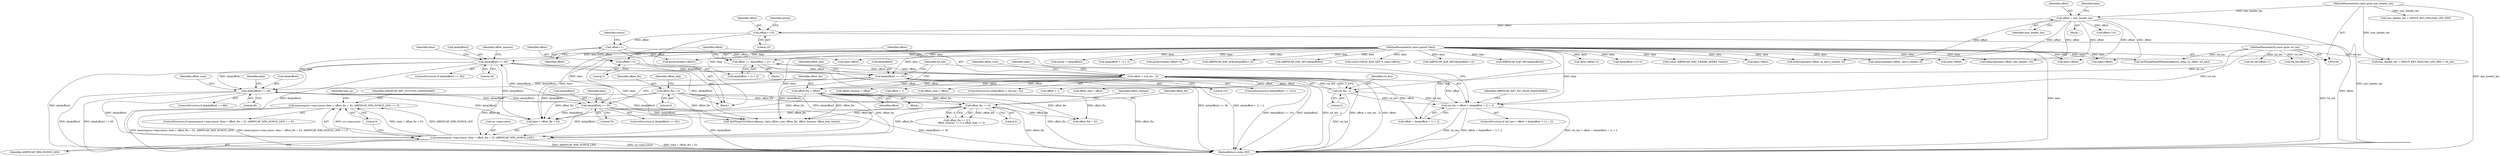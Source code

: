 digraph "0_wireshark_9b0b20b8d5f8c9f7839d58ff6c5900f7e19283b4@API" {
"1000718" [label="(Call,memcmp(sa->wpa.nonce, data + offset_fte + 52, AIRPDCAP_WPA_NONCE_LEN) == 0)"];
"1000719" [label="(Call,memcmp(sa->wpa.nonce, data + offset_fte + 52, AIRPDCAP_WPA_NONCE_LEN))"];
"1000578" [label="(Call,data[offset] == 56)"];
"1000567" [label="(Call,data[offset] == 55)"];
"1000556" [label="(Call,data[offset] == 48)"];
"1000589" [label="(Call,data[offset] == 101)"];
"1000148" [label="(MethodParameterIn,const guint8 *data)"];
"1000628" [label="(Call,offset_fte == 0)"];
"1000488" [label="(Call,offset_fte = 0)"];
"1000573" [label="(Call,offset_fte = offset)"];
"1000549" [label="(Call,offset < (tot_len - 2))"];
"1000613" [label="(Call,offset += data[offset + 1] + 2)"];
"1000545" [label="(Call,offset+=5)"];
"1000526" [label="(Call,offset++)"];
"1000503" [label="(Call,offset+=10)"];
"1000174" [label="(Call,offset = mac_header_len)"];
"1000149" [label="(MethodParameterIn,const guint mac_header_len)"];
"1000551" [label="(Call,tot_len - 2)"];
"1000599" [label="(Call,tot_len < offset + data[offset + 1] + 2)"];
"1000150" [label="(MethodParameterIn,const guint tot_len)"];
"1000574" [label="(Identifier,offset_fte)"];
"1000527" [label="(Identifier,offset)"];
"1000182" [label="(Identifier,data)"];
"1000575" [label="(Identifier,offset)"];
"1000734" [label="(Identifier,AIRPDCAP_RET_SUCCESS_HANDSHAKE)"];
"1000221" [label="(Call,data+offset+2)"];
"1000568" [label="(Call,data[offset])"];
"1000556" [label="(Call,data[offset] == 48)"];
"1000598" [label="(ControlStructure,if (tot_len < offset + data[offset + 1] + 2))"];
"1000478" [label="(Block,)"];
"1000204" [label="(Call,data[offset+1]!=3)"];
"1000599" [label="(Call,tot_len < offset + data[offset + 1] + 2)"];
"1000463" [label="(Call,tot_len-offset+1)"];
"1000555" [label="(ControlStructure,if (data[offset] == 48))"];
"1000545" [label="(Call,offset+=5)"];
"1000175" [label="(Identifier,offset)"];
"1000571" [label="(Literal,55)"];
"1000488" [label="(Call,offset_fte = 0)"];
"1000588" [label="(ControlStructure,if (data[offset] == 101))"];
"1000612" [label="(Identifier,AIRPDCAP_RET_NO_VALID_HANDSHAKE)"];
"1000585" [label="(Identifier,offset_timeout)"];
"1000504" [label="(Identifier,offset)"];
"1000596" [label="(Identifier,offset_link)"];
"1000584" [label="(Call,offset_timeout = offset)"];
"1000784" [label="(MethodReturn,static INT)"];
"1000613" [label="(Call,offset += data[offset + 1] + 2)"];
"1000625" [label="(Identifier,offset_rsne)"];
"1000507" [label="(Identifier,action)"];
"1000382" [label="(Call,(const AIRPDCAP_MAC_FRAME_ADDR4 *)(data))"];
"1000148" [label="(MethodParameterIn,const guint8 *data)"];
"1000554" [label="(Block,)"];
"1000739" [label="(Identifier,tmp_sa)"];
"1000577" [label="(ControlStructure,if (data[offset] == 56))"];
"1000549" [label="(Call,offset < (tot_len - 2))"];
"1000606" [label="(Call,offset + 1)"];
"1000629" [label="(Identifier,offset_fte)"];
"1000569" [label="(Identifier,data)"];
"1000200" [label="(Call,offset+=8)"];
"1000505" [label="(Literal,10)"];
"1000150" [label="(MethodParameterIn,const guint tot_len)"];
"1000189" [label="(Call,data+offset)"];
"1000229" [label="(Call,tot_len-offset-4)"];
"1000591" [label="(Identifier,data)"];
"1000546" [label="(Identifier,offset)"];
"1000725" [label="(Call,data + offset_fte + 52)"];
"1000628" [label="(Call,offset_fte == 0)"];
"1000727" [label="(Call,offset_fte + 52)"];
"1000253" [label="(Call,data+offset)"];
"1000600" [label="(Identifier,tot_len)"];
"1000718" [label="(Call,memcmp(sa->wpa.nonce, data + offset_fte + 52, AIRPDCAP_WPA_NONCE_LEN) == 0)"];
"1000582" [label="(Literal,56)"];
"1000552" [label="(Identifier,tot_len)"];
"1000730" [label="(Identifier,AIRPDCAP_WPA_NONCE_LEN)"];
"1000615" [label="(Call,data[offset + 1] + 2)"];
"1000627" [label="(Call,offset_fte == 0 ||\n            offset_timeout == 0 || offset_link == 0)"];
"1000493" [label="(Identifier,offset_link)"];
"1000506" [label="(Call,action = data[offset])"];
"1000551" [label="(Call,tot_len - 2)"];
"1000580" [label="(Identifier,data)"];
"1000562" [label="(Call,offset_rsne = offset)"];
"1000603" [label="(Call,data[offset + 1] + 2)"];
"1000220" [label="(Call,pntoh16(data+offset+2))"];
"1000566" [label="(ControlStructure,if (data[offset] == 55))"];
"1000578" [label="(Call,data[offset] == 56)"];
"1000589" [label="(Call,data[offset] == 101)"];
"1000188" [label="(Call,memcmp(data+offset, bt_dot1x_header, 8))"];
"1000176" [label="(Identifier,mac_header_len)"];
"1000547" [label="(Literal,5)"];
"1000180" [label="(Call,memcmp(data+offset, dot1x_header, 8))"];
"1000601" [label="(Call,offset + data[offset + 1] + 2)"];
"1000630" [label="(Literal,0)"];
"1000331" [label="(Call,AIRPDCAP_EAP_ACK(data[offset+1]))"];
"1000346" [label="(Call,AIRPDCAP_EAP_SEC(data[offset]))"];
"1000548" [label="(ControlStructure,while(offset < (tot_len - 2)))"];
"1000526" [label="(Call,offset++)"];
"1000558" [label="(Identifier,data)"];
"1000618" [label="(Call,offset + 1)"];
"1000503" [label="(Call,offset+=10)"];
"1000550" [label="(Identifier,offset)"];
"1000471" [label="(Call,memcmp(data+offset, tdls_header, 10))"];
"1000595" [label="(Call,offset_link = offset)"];
"1000633" [label="(Identifier,offset_timeout)"];
"1000731" [label="(Literal,0)"];
"1000181" [label="(Call,data+offset)"];
"1000251" [label="(Call,(const EAPOL_RSN_KEY *) (data+offset))"];
"1000573" [label="(Call,offset_fte = offset)"];
"1000490" [label="(Literal,0)"];
"1000567" [label="(Call,data[offset] == 55)"];
"1000553" [label="(Literal,2)"];
"1000530" [label="(Call,pntoh16(data+offset))"];
"1000307" [label="(Call,mac_header_len + GROUP_KEY_PAYLOAD_LEN_MIN > tot_len)"];
"1000760" [label="(Call,AirPDcapTDLSDeriveKey(sa, data, offset_rsne, offset_fte, offset_timeout, offset_link, action))"];
"1000560" [label="(Literal,48)"];
"1000529" [label="(Identifier,status)"];
"1000149" [label="(MethodParameterIn,const guint mac_header_len)"];
"1000579" [label="(Call,data[offset])"];
"1000717" [label="(ControlStructure,if (memcmp(sa->wpa.nonce, data + offset_fte + 52, AIRPDCAP_WPA_NONCE_LEN) == 0))"];
"1000322" [label="(Call,AIRPDCAP_EAP_KEY(data[offset+1]))"];
"1000152" [label="(Block,)"];
"1000174" [label="(Call,offset = mac_header_len)"];
"1000614" [label="(Identifier,offset)"];
"1000308" [label="(Call,mac_header_len + GROUP_KEY_PAYLOAD_LEN_MIN)"];
"1000472" [label="(Call,data+offset)"];
"1000720" [label="(Call,sa->wpa.nonce)"];
"1000557" [label="(Call,data[offset])"];
"1000340" [label="(Call,AIRPDCAP_EAP_MIC(data[offset]))"];
"1000531" [label="(Call,data+offset)"];
"1000593" [label="(Literal,101)"];
"1000590" [label="(Call,data[offset])"];
"1000563" [label="(Identifier,offset_rsne)"];
"1000719" [label="(Call,memcmp(sa->wpa.nonce, data + offset_fte + 52, AIRPDCAP_WPA_NONCE_LEN))"];
"1000297" [label="(Call,AirPDcapRsna4WHandshake(ctx, data, sa, offset, tot_len))"];
"1000489" [label="(Identifier,offset_fte)"];
"1000572" [label="(Block,)"];
"1000718" -> "1000717"  [label="AST: "];
"1000718" -> "1000731"  [label="CFG: "];
"1000719" -> "1000718"  [label="AST: "];
"1000731" -> "1000718"  [label="AST: "];
"1000734" -> "1000718"  [label="CFG: "];
"1000739" -> "1000718"  [label="CFG: "];
"1000718" -> "1000784"  [label="DDG: memcmp(sa->wpa.nonce, data + offset_fte + 52, AIRPDCAP_WPA_NONCE_LEN)"];
"1000718" -> "1000784"  [label="DDG: memcmp(sa->wpa.nonce, data + offset_fte + 52, AIRPDCAP_WPA_NONCE_LEN) == 0"];
"1000719" -> "1000718"  [label="DDG: sa->wpa.nonce"];
"1000719" -> "1000718"  [label="DDG: data + offset_fte + 52"];
"1000719" -> "1000718"  [label="DDG: AIRPDCAP_WPA_NONCE_LEN"];
"1000719" -> "1000730"  [label="CFG: "];
"1000720" -> "1000719"  [label="AST: "];
"1000725" -> "1000719"  [label="AST: "];
"1000730" -> "1000719"  [label="AST: "];
"1000731" -> "1000719"  [label="CFG: "];
"1000719" -> "1000784"  [label="DDG: AIRPDCAP_WPA_NONCE_LEN"];
"1000719" -> "1000784"  [label="DDG: sa->wpa.nonce"];
"1000719" -> "1000784"  [label="DDG: data + offset_fte + 52"];
"1000578" -> "1000719"  [label="DDG: data[offset]"];
"1000567" -> "1000719"  [label="DDG: data[offset]"];
"1000589" -> "1000719"  [label="DDG: data[offset]"];
"1000556" -> "1000719"  [label="DDG: data[offset]"];
"1000148" -> "1000719"  [label="DDG: data"];
"1000628" -> "1000719"  [label="DDG: offset_fte"];
"1000488" -> "1000719"  [label="DDG: offset_fte"];
"1000573" -> "1000719"  [label="DDG: offset_fte"];
"1000578" -> "1000577"  [label="AST: "];
"1000578" -> "1000582"  [label="CFG: "];
"1000579" -> "1000578"  [label="AST: "];
"1000582" -> "1000578"  [label="AST: "];
"1000585" -> "1000578"  [label="CFG: "];
"1000591" -> "1000578"  [label="CFG: "];
"1000578" -> "1000784"  [label="DDG: data[offset]"];
"1000578" -> "1000784"  [label="DDG: data[offset] == 56"];
"1000578" -> "1000556"  [label="DDG: data[offset]"];
"1000567" -> "1000578"  [label="DDG: data[offset]"];
"1000148" -> "1000578"  [label="DDG: data"];
"1000578" -> "1000589"  [label="DDG: data[offset]"];
"1000578" -> "1000725"  [label="DDG: data[offset]"];
"1000578" -> "1000760"  [label="DDG: data[offset]"];
"1000567" -> "1000566"  [label="AST: "];
"1000567" -> "1000571"  [label="CFG: "];
"1000568" -> "1000567"  [label="AST: "];
"1000571" -> "1000567"  [label="AST: "];
"1000574" -> "1000567"  [label="CFG: "];
"1000580" -> "1000567"  [label="CFG: "];
"1000567" -> "1000784"  [label="DDG: data[offset]"];
"1000567" -> "1000784"  [label="DDG: data[offset] == 55"];
"1000567" -> "1000556"  [label="DDG: data[offset]"];
"1000556" -> "1000567"  [label="DDG: data[offset]"];
"1000148" -> "1000567"  [label="DDG: data"];
"1000567" -> "1000725"  [label="DDG: data[offset]"];
"1000567" -> "1000760"  [label="DDG: data[offset]"];
"1000556" -> "1000555"  [label="AST: "];
"1000556" -> "1000560"  [label="CFG: "];
"1000557" -> "1000556"  [label="AST: "];
"1000560" -> "1000556"  [label="AST: "];
"1000563" -> "1000556"  [label="CFG: "];
"1000569" -> "1000556"  [label="CFG: "];
"1000556" -> "1000784"  [label="DDG: data[offset]"];
"1000556" -> "1000784"  [label="DDG: data[offset] == 48"];
"1000589" -> "1000556"  [label="DDG: data[offset]"];
"1000148" -> "1000556"  [label="DDG: data"];
"1000556" -> "1000725"  [label="DDG: data[offset]"];
"1000556" -> "1000760"  [label="DDG: data[offset]"];
"1000589" -> "1000588"  [label="AST: "];
"1000589" -> "1000593"  [label="CFG: "];
"1000590" -> "1000589"  [label="AST: "];
"1000593" -> "1000589"  [label="AST: "];
"1000596" -> "1000589"  [label="CFG: "];
"1000600" -> "1000589"  [label="CFG: "];
"1000589" -> "1000784"  [label="DDG: data[offset] == 101"];
"1000589" -> "1000784"  [label="DDG: data[offset]"];
"1000148" -> "1000589"  [label="DDG: data"];
"1000589" -> "1000725"  [label="DDG: data[offset]"];
"1000589" -> "1000760"  [label="DDG: data[offset]"];
"1000148" -> "1000146"  [label="AST: "];
"1000148" -> "1000784"  [label="DDG: data"];
"1000148" -> "1000180"  [label="DDG: data"];
"1000148" -> "1000181"  [label="DDG: data"];
"1000148" -> "1000188"  [label="DDG: data"];
"1000148" -> "1000189"  [label="DDG: data"];
"1000148" -> "1000204"  [label="DDG: data"];
"1000148" -> "1000220"  [label="DDG: data"];
"1000148" -> "1000221"  [label="DDG: data"];
"1000148" -> "1000251"  [label="DDG: data"];
"1000148" -> "1000253"  [label="DDG: data"];
"1000148" -> "1000297"  [label="DDG: data"];
"1000148" -> "1000322"  [label="DDG: data"];
"1000148" -> "1000331"  [label="DDG: data"];
"1000148" -> "1000340"  [label="DDG: data"];
"1000148" -> "1000346"  [label="DDG: data"];
"1000148" -> "1000382"  [label="DDG: data"];
"1000148" -> "1000471"  [label="DDG: data"];
"1000148" -> "1000472"  [label="DDG: data"];
"1000148" -> "1000506"  [label="DDG: data"];
"1000148" -> "1000530"  [label="DDG: data"];
"1000148" -> "1000531"  [label="DDG: data"];
"1000148" -> "1000599"  [label="DDG: data"];
"1000148" -> "1000601"  [label="DDG: data"];
"1000148" -> "1000603"  [label="DDG: data"];
"1000148" -> "1000613"  [label="DDG: data"];
"1000148" -> "1000615"  [label="DDG: data"];
"1000148" -> "1000725"  [label="DDG: data"];
"1000148" -> "1000760"  [label="DDG: data"];
"1000628" -> "1000627"  [label="AST: "];
"1000628" -> "1000630"  [label="CFG: "];
"1000629" -> "1000628"  [label="AST: "];
"1000630" -> "1000628"  [label="AST: "];
"1000633" -> "1000628"  [label="CFG: "];
"1000627" -> "1000628"  [label="CFG: "];
"1000628" -> "1000784"  [label="DDG: offset_fte"];
"1000628" -> "1000627"  [label="DDG: offset_fte"];
"1000628" -> "1000627"  [label="DDG: 0"];
"1000488" -> "1000628"  [label="DDG: offset_fte"];
"1000573" -> "1000628"  [label="DDG: offset_fte"];
"1000628" -> "1000725"  [label="DDG: offset_fte"];
"1000628" -> "1000727"  [label="DDG: offset_fte"];
"1000628" -> "1000760"  [label="DDG: offset_fte"];
"1000488" -> "1000478"  [label="AST: "];
"1000488" -> "1000490"  [label="CFG: "];
"1000489" -> "1000488"  [label="AST: "];
"1000490" -> "1000488"  [label="AST: "];
"1000493" -> "1000488"  [label="CFG: "];
"1000488" -> "1000784"  [label="DDG: offset_fte"];
"1000488" -> "1000725"  [label="DDG: offset_fte"];
"1000488" -> "1000727"  [label="DDG: offset_fte"];
"1000488" -> "1000760"  [label="DDG: offset_fte"];
"1000573" -> "1000572"  [label="AST: "];
"1000573" -> "1000575"  [label="CFG: "];
"1000574" -> "1000573"  [label="AST: "];
"1000575" -> "1000573"  [label="AST: "];
"1000600" -> "1000573"  [label="CFG: "];
"1000573" -> "1000784"  [label="DDG: offset_fte"];
"1000549" -> "1000573"  [label="DDG: offset"];
"1000573" -> "1000725"  [label="DDG: offset_fte"];
"1000573" -> "1000727"  [label="DDG: offset_fte"];
"1000573" -> "1000760"  [label="DDG: offset_fte"];
"1000549" -> "1000548"  [label="AST: "];
"1000549" -> "1000551"  [label="CFG: "];
"1000550" -> "1000549"  [label="AST: "];
"1000551" -> "1000549"  [label="AST: "];
"1000558" -> "1000549"  [label="CFG: "];
"1000625" -> "1000549"  [label="CFG: "];
"1000549" -> "1000784"  [label="DDG: offset"];
"1000549" -> "1000784"  [label="DDG: tot_len - 2"];
"1000549" -> "1000784"  [label="DDG: offset < (tot_len - 2)"];
"1000613" -> "1000549"  [label="DDG: offset"];
"1000545" -> "1000549"  [label="DDG: offset"];
"1000551" -> "1000549"  [label="DDG: tot_len"];
"1000551" -> "1000549"  [label="DDG: 2"];
"1000549" -> "1000562"  [label="DDG: offset"];
"1000549" -> "1000584"  [label="DDG: offset"];
"1000549" -> "1000595"  [label="DDG: offset"];
"1000549" -> "1000599"  [label="DDG: offset"];
"1000549" -> "1000601"  [label="DDG: offset"];
"1000549" -> "1000606"  [label="DDG: offset"];
"1000549" -> "1000613"  [label="DDG: offset"];
"1000549" -> "1000618"  [label="DDG: offset"];
"1000613" -> "1000554"  [label="AST: "];
"1000613" -> "1000615"  [label="CFG: "];
"1000614" -> "1000613"  [label="AST: "];
"1000615" -> "1000613"  [label="AST: "];
"1000550" -> "1000613"  [label="CFG: "];
"1000613" -> "1000784"  [label="DDG: data[offset + 1] + 2"];
"1000545" -> "1000478"  [label="AST: "];
"1000545" -> "1000547"  [label="CFG: "];
"1000546" -> "1000545"  [label="AST: "];
"1000547" -> "1000545"  [label="AST: "];
"1000550" -> "1000545"  [label="CFG: "];
"1000526" -> "1000545"  [label="DDG: offset"];
"1000526" -> "1000478"  [label="AST: "];
"1000526" -> "1000527"  [label="CFG: "];
"1000527" -> "1000526"  [label="AST: "];
"1000529" -> "1000526"  [label="CFG: "];
"1000503" -> "1000526"  [label="DDG: offset"];
"1000526" -> "1000530"  [label="DDG: offset"];
"1000526" -> "1000531"  [label="DDG: offset"];
"1000503" -> "1000478"  [label="AST: "];
"1000503" -> "1000505"  [label="CFG: "];
"1000504" -> "1000503"  [label="AST: "];
"1000505" -> "1000503"  [label="AST: "];
"1000507" -> "1000503"  [label="CFG: "];
"1000503" -> "1000784"  [label="DDG: offset"];
"1000174" -> "1000503"  [label="DDG: offset"];
"1000174" -> "1000152"  [label="AST: "];
"1000174" -> "1000176"  [label="CFG: "];
"1000175" -> "1000174"  [label="AST: "];
"1000176" -> "1000174"  [label="AST: "];
"1000182" -> "1000174"  [label="CFG: "];
"1000174" -> "1000784"  [label="DDG: mac_header_len"];
"1000149" -> "1000174"  [label="DDG: mac_header_len"];
"1000174" -> "1000180"  [label="DDG: offset"];
"1000174" -> "1000181"  [label="DDG: offset"];
"1000174" -> "1000188"  [label="DDG: offset"];
"1000174" -> "1000189"  [label="DDG: offset"];
"1000174" -> "1000200"  [label="DDG: offset"];
"1000174" -> "1000471"  [label="DDG: offset"];
"1000174" -> "1000472"  [label="DDG: offset"];
"1000149" -> "1000146"  [label="AST: "];
"1000149" -> "1000784"  [label="DDG: mac_header_len"];
"1000149" -> "1000307"  [label="DDG: mac_header_len"];
"1000149" -> "1000308"  [label="DDG: mac_header_len"];
"1000551" -> "1000553"  [label="CFG: "];
"1000552" -> "1000551"  [label="AST: "];
"1000553" -> "1000551"  [label="AST: "];
"1000551" -> "1000784"  [label="DDG: tot_len"];
"1000599" -> "1000551"  [label="DDG: tot_len"];
"1000150" -> "1000551"  [label="DDG: tot_len"];
"1000551" -> "1000599"  [label="DDG: tot_len"];
"1000599" -> "1000598"  [label="AST: "];
"1000599" -> "1000601"  [label="CFG: "];
"1000600" -> "1000599"  [label="AST: "];
"1000601" -> "1000599"  [label="AST: "];
"1000612" -> "1000599"  [label="CFG: "];
"1000614" -> "1000599"  [label="CFG: "];
"1000599" -> "1000784"  [label="DDG: tot_len < offset + data[offset + 1] + 2"];
"1000599" -> "1000784"  [label="DDG: tot_len"];
"1000599" -> "1000784"  [label="DDG: offset + data[offset + 1] + 2"];
"1000150" -> "1000599"  [label="DDG: tot_len"];
"1000150" -> "1000146"  [label="AST: "];
"1000150" -> "1000784"  [label="DDG: tot_len"];
"1000150" -> "1000229"  [label="DDG: tot_len"];
"1000150" -> "1000297"  [label="DDG: tot_len"];
"1000150" -> "1000307"  [label="DDG: tot_len"];
"1000150" -> "1000463"  [label="DDG: tot_len"];
}

